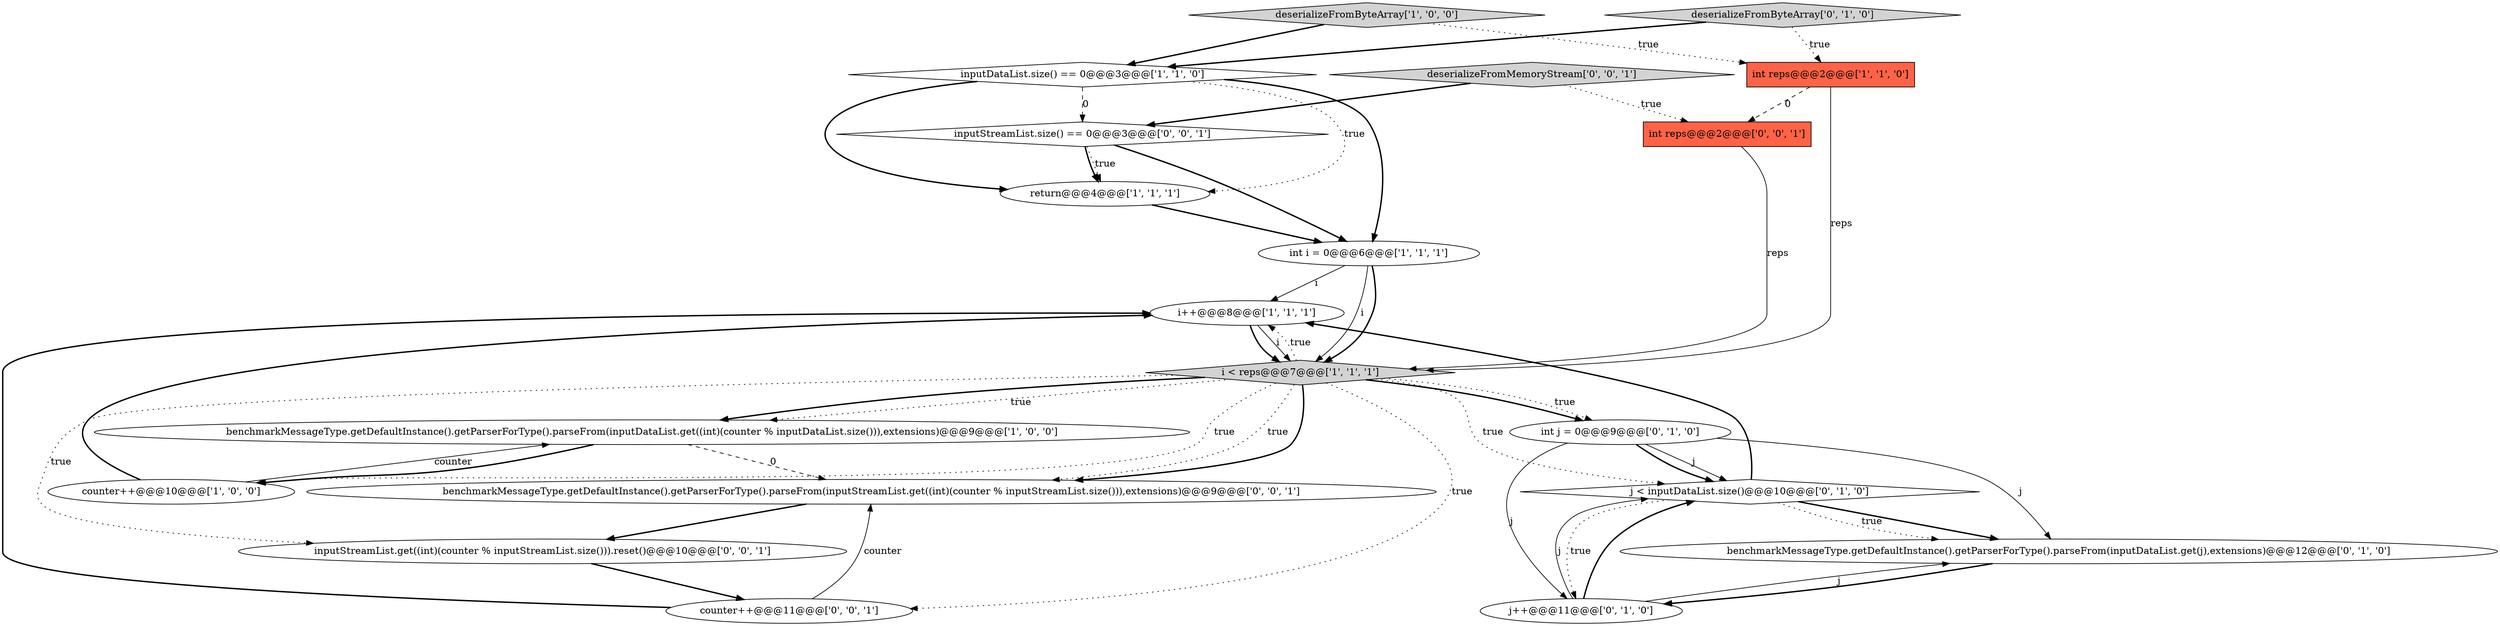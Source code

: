 digraph {
16 [style = filled, label = "inputStreamList.size() == 0@@@3@@@['0', '0', '1']", fillcolor = white, shape = diamond image = "AAA0AAABBB3BBB"];
6 [style = filled, label = "benchmarkMessageType.getDefaultInstance().getParserForType().parseFrom(inputDataList.get((int)(counter % inputDataList.size())),extensions)@@@9@@@['1', '0', '0']", fillcolor = white, shape = ellipse image = "AAA0AAABBB1BBB"];
8 [style = filled, label = "counter++@@@10@@@['1', '0', '0']", fillcolor = white, shape = ellipse image = "AAA0AAABBB1BBB"];
7 [style = filled, label = "int i = 0@@@6@@@['1', '1', '1']", fillcolor = white, shape = ellipse image = "AAA0AAABBB1BBB"];
2 [style = filled, label = "i++@@@8@@@['1', '1', '1']", fillcolor = white, shape = ellipse image = "AAA0AAABBB1BBB"];
17 [style = filled, label = "benchmarkMessageType.getDefaultInstance().getParserForType().parseFrom(inputStreamList.get((int)(counter % inputStreamList.size())),extensions)@@@9@@@['0', '0', '1']", fillcolor = white, shape = ellipse image = "AAA0AAABBB3BBB"];
13 [style = filled, label = "int j = 0@@@9@@@['0', '1', '0']", fillcolor = white, shape = ellipse image = "AAA0AAABBB2BBB"];
3 [style = filled, label = "i < reps@@@7@@@['1', '1', '1']", fillcolor = lightgray, shape = diamond image = "AAA0AAABBB1BBB"];
4 [style = filled, label = "inputDataList.size() == 0@@@3@@@['1', '1', '0']", fillcolor = white, shape = diamond image = "AAA0AAABBB1BBB"];
5 [style = filled, label = "deserializeFromByteArray['1', '0', '0']", fillcolor = lightgray, shape = diamond image = "AAA0AAABBB1BBB"];
0 [style = filled, label = "int reps@@@2@@@['1', '1', '0']", fillcolor = tomato, shape = box image = "AAA0AAABBB1BBB"];
11 [style = filled, label = "j < inputDataList.size()@@@10@@@['0', '1', '0']", fillcolor = white, shape = diamond image = "AAA0AAABBB2BBB"];
14 [style = filled, label = "int reps@@@2@@@['0', '0', '1']", fillcolor = tomato, shape = box image = "AAA0AAABBB3BBB"];
15 [style = filled, label = "counter++@@@11@@@['0', '0', '1']", fillcolor = white, shape = ellipse image = "AAA0AAABBB3BBB"];
18 [style = filled, label = "inputStreamList.get((int)(counter % inputStreamList.size())).reset()@@@10@@@['0', '0', '1']", fillcolor = white, shape = ellipse image = "AAA0AAABBB3BBB"];
1 [style = filled, label = "return@@@4@@@['1', '1', '1']", fillcolor = white, shape = ellipse image = "AAA0AAABBB1BBB"];
10 [style = filled, label = "deserializeFromByteArray['0', '1', '0']", fillcolor = lightgray, shape = diamond image = "AAA0AAABBB2BBB"];
9 [style = filled, label = "j++@@@11@@@['0', '1', '0']", fillcolor = white, shape = ellipse image = "AAA1AAABBB2BBB"];
19 [style = filled, label = "deserializeFromMemoryStream['0', '0', '1']", fillcolor = lightgray, shape = diamond image = "AAA0AAABBB3BBB"];
12 [style = filled, label = "benchmarkMessageType.getDefaultInstance().getParserForType().parseFrom(inputDataList.get(j),extensions)@@@12@@@['0', '1', '0']", fillcolor = white, shape = ellipse image = "AAA1AAABBB2BBB"];
5->0 [style = dotted, label="true"];
11->9 [style = dotted, label="true"];
15->17 [style = solid, label="counter"];
3->15 [style = dotted, label="true"];
4->7 [style = bold, label=""];
11->12 [style = bold, label=""];
9->11 [style = bold, label=""];
9->11 [style = solid, label="j"];
11->12 [style = dotted, label="true"];
8->6 [style = solid, label="counter"];
7->2 [style = solid, label="i"];
13->11 [style = solid, label="j"];
13->9 [style = solid, label="j"];
17->18 [style = bold, label=""];
4->16 [style = dashed, label="0"];
3->8 [style = dotted, label="true"];
3->17 [style = dotted, label="true"];
0->14 [style = dashed, label="0"];
19->14 [style = dotted, label="true"];
6->17 [style = dashed, label="0"];
7->3 [style = solid, label="i"];
10->0 [style = dotted, label="true"];
14->3 [style = solid, label="reps"];
4->1 [style = dotted, label="true"];
16->1 [style = dotted, label="true"];
6->8 [style = bold, label=""];
3->13 [style = bold, label=""];
13->12 [style = solid, label="j"];
11->2 [style = bold, label=""];
5->4 [style = bold, label=""];
4->1 [style = bold, label=""];
15->2 [style = bold, label=""];
3->6 [style = bold, label=""];
2->3 [style = bold, label=""];
7->3 [style = bold, label=""];
12->9 [style = bold, label=""];
19->16 [style = bold, label=""];
3->17 [style = bold, label=""];
13->11 [style = bold, label=""];
8->2 [style = bold, label=""];
16->1 [style = bold, label=""];
3->18 [style = dotted, label="true"];
10->4 [style = bold, label=""];
3->2 [style = dotted, label="true"];
18->15 [style = bold, label=""];
3->6 [style = dotted, label="true"];
3->11 [style = dotted, label="true"];
2->3 [style = solid, label="i"];
16->7 [style = bold, label=""];
9->12 [style = solid, label="j"];
1->7 [style = bold, label=""];
3->13 [style = dotted, label="true"];
0->3 [style = solid, label="reps"];
}
